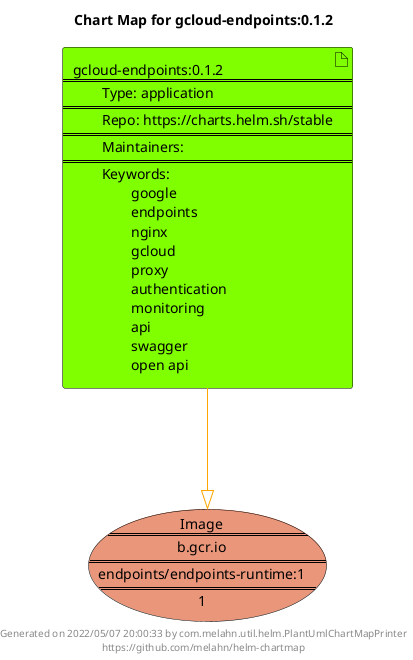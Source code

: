 @startuml
skinparam linetype ortho
skinparam backgroundColor white
skinparam usecaseBorderColor black
skinparam usecaseArrowColor LightSlateGray
skinparam artifactBorderColor black
skinparam artifactArrowColor LightSlateGray

title Chart Map for gcloud-endpoints:0.1.2

'There is one referenced Helm Chart
artifact "gcloud-endpoints:0.1.2\n====\n\tType: application\n====\n\tRepo: https://charts.helm.sh/stable\n====\n\tMaintainers: \n====\n\tKeywords: \n\t\tgoogle\n\t\tendpoints\n\t\tnginx\n\t\tgcloud\n\t\tproxy\n\t\tauthentication\n\t\tmonitoring\n\t\tapi\n\t\tswagger\n\t\topen api" as gcloud_endpoints_0_1_2 #Chartreuse

'There is one referenced Docker Image
usecase "Image\n====\nb.gcr.io\n====\nendpoints/endpoints-runtime:1\n====\n1" as b_gcr_io_endpoints_endpoints_runtime_1 #DarkSalmon

'Chart Dependencies
gcloud_endpoints_0_1_2--[#orange]-|>b_gcr_io_endpoints_endpoints_runtime_1

center footer Generated on 2022/05/07 20:00:33 by com.melahn.util.helm.PlantUmlChartMapPrinter\nhttps://github.com/melahn/helm-chartmap
@enduml
